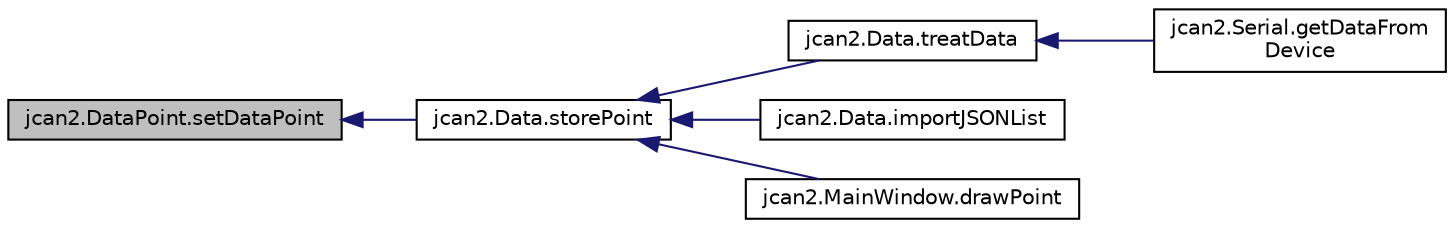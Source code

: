 digraph "jcan2.DataPoint.setDataPoint"
{
  edge [fontname="Helvetica",fontsize="10",labelfontname="Helvetica",labelfontsize="10"];
  node [fontname="Helvetica",fontsize="10",shape=record];
  rankdir="LR";
  Node1 [label="jcan2.DataPoint.setDataPoint",height=0.2,width=0.4,color="black", fillcolor="grey75", style="filled", fontcolor="black"];
  Node1 -> Node2 [dir="back",color="midnightblue",fontsize="10",style="solid"];
  Node2 [label="jcan2.Data.storePoint",height=0.2,width=0.4,color="black", fillcolor="white", style="filled",URL="$classjcan2_1_1_data.html#ab2d814a20d964fafc18e322961e7502d"];
  Node2 -> Node3 [dir="back",color="midnightblue",fontsize="10",style="solid"];
  Node3 [label="jcan2.Data.treatData",height=0.2,width=0.4,color="black", fillcolor="white", style="filled",URL="$classjcan2_1_1_data.html#a46f0b60ede6b52333a244f6b64f1df79"];
  Node3 -> Node4 [dir="back",color="midnightblue",fontsize="10",style="solid"];
  Node4 [label="jcan2.Serial.getDataFrom\lDevice",height=0.2,width=0.4,color="black", fillcolor="white", style="filled",URL="$classjcan2_1_1_serial.html#ac148e30d986f78e80022c5f627045896"];
  Node2 -> Node5 [dir="back",color="midnightblue",fontsize="10",style="solid"];
  Node5 [label="jcan2.Data.importJSONList",height=0.2,width=0.4,color="black", fillcolor="white", style="filled",URL="$classjcan2_1_1_data.html#ad5b7045b7e2e9d4a1bbc1b324615e90f"];
  Node2 -> Node6 [dir="back",color="midnightblue",fontsize="10",style="solid"];
  Node6 [label="jcan2.MainWindow.drawPoint",height=0.2,width=0.4,color="black", fillcolor="white", style="filled",URL="$classjcan2_1_1_main_window.html#a654294d960a34700bd98ae93535abb0f"];
}
